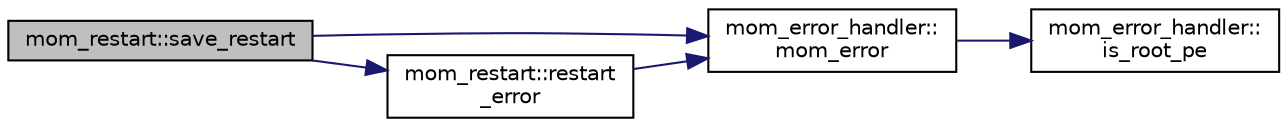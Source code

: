 digraph "mom_restart::save_restart"
{
 // INTERACTIVE_SVG=YES
  edge [fontname="Helvetica",fontsize="10",labelfontname="Helvetica",labelfontsize="10"];
  node [fontname="Helvetica",fontsize="10",shape=record];
  rankdir="LR";
  Node129 [label="mom_restart::save_restart",height=0.2,width=0.4,color="black", fillcolor="grey75", style="filled", fontcolor="black"];
  Node129 -> Node130 [color="midnightblue",fontsize="10",style="solid",fontname="Helvetica"];
  Node130 [label="mom_error_handler::\lmom_error",height=0.2,width=0.4,color="black", fillcolor="white", style="filled",URL="$namespacemom__error__handler.html#a460cfb79a06c29fc249952c2a3710d67"];
  Node130 -> Node131 [color="midnightblue",fontsize="10",style="solid",fontname="Helvetica"];
  Node131 [label="mom_error_handler::\lis_root_pe",height=0.2,width=0.4,color="black", fillcolor="white", style="filled",URL="$namespacemom__error__handler.html#ad5f00a53059c72fe2332d1436c80ca71"];
  Node129 -> Node132 [color="midnightblue",fontsize="10",style="solid",fontname="Helvetica"];
  Node132 [label="mom_restart::restart\l_error",height=0.2,width=0.4,color="black", fillcolor="white", style="filled",URL="$namespacemom__restart.html#a4b143fb18dab7c0825e426fbf9532623"];
  Node132 -> Node130 [color="midnightblue",fontsize="10",style="solid",fontname="Helvetica"];
}

